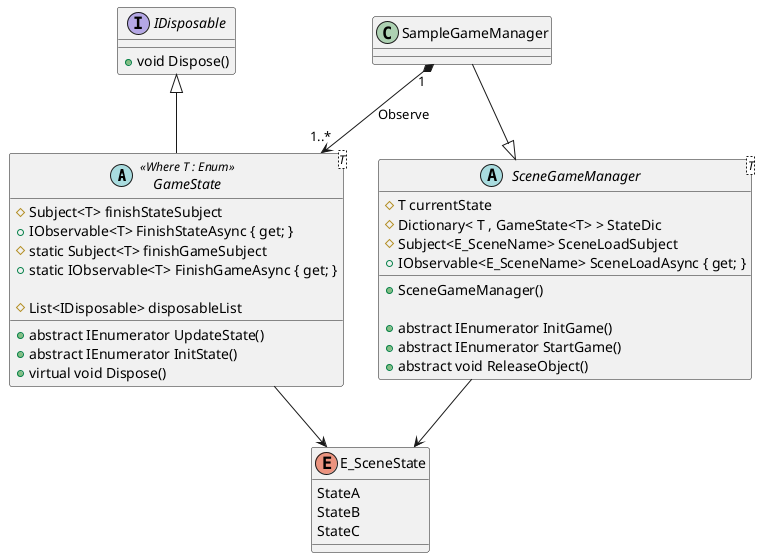 @startuml GameStateClass

    abstract class GameState<T> << Where T : Enum>> {
        # Subject<T> finishStateSubject
        + IObservable<T> FinishStateAsync { get; }
        # static Subject<T> finishGameSubject
        + static IObservable<T> FinishGameAsync { get; }

        # List<IDisposable> disposableList

        + abstract IEnumerator UpdateState()
        + abstract IEnumerator InitState()
        + virtual void Dispose()
    }

    interface IDisposable{
        + void Dispose()
    }

    abstract class SceneGameManager<T>{
        # T currentState
        # Dictionary< T , GameState<T> > StateDic
        # Subject<E_SceneName> SceneLoadSubject
        + IObservable<E_SceneName> SceneLoadAsync { get; }

        + SceneGameManager()

        + abstract IEnumerator InitGame()
        + abstract IEnumerator StartGame()
        + abstract void ReleaseObject()
    }

    class SampleGameManager

    Enum E_SceneState{
        StateA
        StateB
        StateC
    }

    GameState -up-|> IDisposable
    SampleGameManager "1" *--> "1..*" GameState : Observe
    SampleGameManager --|> SceneGameManager
    GameState --> E_SceneState
    SceneGameManager --> E_SceneState

@enduml 